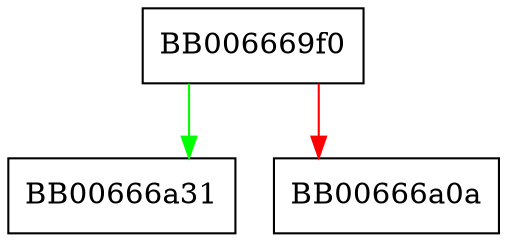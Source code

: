 digraph nc_match_single {
  node [shape="box"];
  graph [splines=ortho];
  BB006669f0 -> BB00666a31 [color="green"];
  BB006669f0 -> BB00666a0a [color="red"];
}
